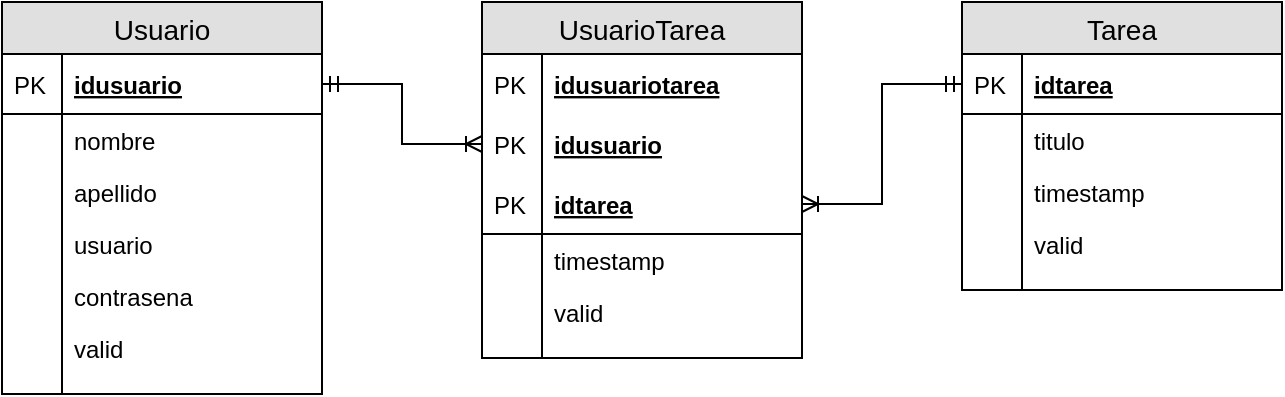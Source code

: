 <mxfile version="12.5.3" type="device"><diagram id="uQTGbBXQxxzexWgtdtuu" name="Página-1"><mxGraphModel dx="1086" dy="806" grid="1" gridSize="10" guides="1" tooltips="1" connect="1" arrows="1" fold="1" page="1" pageScale="1" pageWidth="827" pageHeight="1169" math="0" shadow="0"><root><mxCell id="0"/><mxCell id="1" parent="0"/><mxCell id="ekZbCK5TNpeI5XeCx20Y-1" value="Usuario" style="swimlane;fontStyle=0;childLayout=stackLayout;horizontal=1;startSize=26;fillColor=#e0e0e0;horizontalStack=0;resizeParent=1;resizeParentMax=0;resizeLast=0;collapsible=1;marginBottom=0;swimlaneFillColor=#ffffff;align=center;fontSize=14;" parent="1" vertex="1"><mxGeometry x="40" y="160" width="160" height="196" as="geometry"/></mxCell><mxCell id="ekZbCK5TNpeI5XeCx20Y-2" value="idusuario" style="shape=partialRectangle;top=0;left=0;right=0;bottom=1;align=left;verticalAlign=middle;fillColor=none;spacingLeft=34;spacingRight=4;overflow=hidden;rotatable=0;points=[[0,0.5],[1,0.5]];portConstraint=eastwest;dropTarget=0;fontStyle=5;fontSize=12;" parent="ekZbCK5TNpeI5XeCx20Y-1" vertex="1"><mxGeometry y="26" width="160" height="30" as="geometry"/></mxCell><mxCell id="ekZbCK5TNpeI5XeCx20Y-3" value="PK" style="shape=partialRectangle;top=0;left=0;bottom=0;fillColor=none;align=left;verticalAlign=middle;spacingLeft=4;spacingRight=4;overflow=hidden;rotatable=0;points=[];portConstraint=eastwest;part=1;fontSize=12;" parent="ekZbCK5TNpeI5XeCx20Y-2" vertex="1" connectable="0"><mxGeometry width="30" height="30" as="geometry"/></mxCell><mxCell id="ekZbCK5TNpeI5XeCx20Y-4" value="nombre" style="shape=partialRectangle;top=0;left=0;right=0;bottom=0;align=left;verticalAlign=top;fillColor=none;spacingLeft=34;spacingRight=4;overflow=hidden;rotatable=0;points=[[0,0.5],[1,0.5]];portConstraint=eastwest;dropTarget=0;fontSize=12;" parent="ekZbCK5TNpeI5XeCx20Y-1" vertex="1"><mxGeometry y="56" width="160" height="26" as="geometry"/></mxCell><mxCell id="ekZbCK5TNpeI5XeCx20Y-5" value="" style="shape=partialRectangle;top=0;left=0;bottom=0;fillColor=none;align=left;verticalAlign=top;spacingLeft=4;spacingRight=4;overflow=hidden;rotatable=0;points=[];portConstraint=eastwest;part=1;fontSize=12;" parent="ekZbCK5TNpeI5XeCx20Y-4" vertex="1" connectable="0"><mxGeometry width="30" height="26" as="geometry"/></mxCell><mxCell id="PpWadUMc04bqlEsMniNv-3" value="apellido" style="shape=partialRectangle;top=0;left=0;right=0;bottom=0;align=left;verticalAlign=top;fillColor=none;spacingLeft=34;spacingRight=4;overflow=hidden;rotatable=0;points=[[0,0.5],[1,0.5]];portConstraint=eastwest;dropTarget=0;fontSize=12;" vertex="1" parent="ekZbCK5TNpeI5XeCx20Y-1"><mxGeometry y="82" width="160" height="26" as="geometry"/></mxCell><mxCell id="PpWadUMc04bqlEsMniNv-4" value="" style="shape=partialRectangle;top=0;left=0;bottom=0;fillColor=none;align=left;verticalAlign=top;spacingLeft=4;spacingRight=4;overflow=hidden;rotatable=0;points=[];portConstraint=eastwest;part=1;fontSize=12;" vertex="1" connectable="0" parent="PpWadUMc04bqlEsMniNv-3"><mxGeometry width="30" height="26" as="geometry"/></mxCell><mxCell id="ekZbCK5TNpeI5XeCx20Y-6" value="usuario" style="shape=partialRectangle;top=0;left=0;right=0;bottom=0;align=left;verticalAlign=top;fillColor=none;spacingLeft=34;spacingRight=4;overflow=hidden;rotatable=0;points=[[0,0.5],[1,0.5]];portConstraint=eastwest;dropTarget=0;fontSize=12;" parent="ekZbCK5TNpeI5XeCx20Y-1" vertex="1"><mxGeometry y="108" width="160" height="26" as="geometry"/></mxCell><mxCell id="ekZbCK5TNpeI5XeCx20Y-7" value="" style="shape=partialRectangle;top=0;left=0;bottom=0;fillColor=none;align=left;verticalAlign=top;spacingLeft=4;spacingRight=4;overflow=hidden;rotatable=0;points=[];portConstraint=eastwest;part=1;fontSize=12;" parent="ekZbCK5TNpeI5XeCx20Y-6" vertex="1" connectable="0"><mxGeometry width="30" height="26" as="geometry"/></mxCell><mxCell id="PpWadUMc04bqlEsMniNv-1" value="contrasena" style="shape=partialRectangle;top=0;left=0;right=0;bottom=0;align=left;verticalAlign=top;fillColor=none;spacingLeft=34;spacingRight=4;overflow=hidden;rotatable=0;points=[[0,0.5],[1,0.5]];portConstraint=eastwest;dropTarget=0;fontSize=12;" vertex="1" parent="ekZbCK5TNpeI5XeCx20Y-1"><mxGeometry y="134" width="160" height="26" as="geometry"/></mxCell><mxCell id="PpWadUMc04bqlEsMniNv-2" value="" style="shape=partialRectangle;top=0;left=0;bottom=0;fillColor=none;align=left;verticalAlign=top;spacingLeft=4;spacingRight=4;overflow=hidden;rotatable=0;points=[];portConstraint=eastwest;part=1;fontSize=12;" vertex="1" connectable="0" parent="PpWadUMc04bqlEsMniNv-1"><mxGeometry width="30" height="26" as="geometry"/></mxCell><mxCell id="ekZbCK5TNpeI5XeCx20Y-8" value="valid" style="shape=partialRectangle;top=0;left=0;right=0;bottom=0;align=left;verticalAlign=top;fillColor=none;spacingLeft=34;spacingRight=4;overflow=hidden;rotatable=0;points=[[0,0.5],[1,0.5]];portConstraint=eastwest;dropTarget=0;fontSize=12;" parent="ekZbCK5TNpeI5XeCx20Y-1" vertex="1"><mxGeometry y="160" width="160" height="26" as="geometry"/></mxCell><mxCell id="ekZbCK5TNpeI5XeCx20Y-9" value="" style="shape=partialRectangle;top=0;left=0;bottom=0;fillColor=none;align=left;verticalAlign=top;spacingLeft=4;spacingRight=4;overflow=hidden;rotatable=0;points=[];portConstraint=eastwest;part=1;fontSize=12;" parent="ekZbCK5TNpeI5XeCx20Y-8" vertex="1" connectable="0"><mxGeometry width="30" height="26" as="geometry"/></mxCell><mxCell id="ekZbCK5TNpeI5XeCx20Y-10" value="" style="shape=partialRectangle;top=0;left=0;right=0;bottom=0;align=left;verticalAlign=top;fillColor=none;spacingLeft=34;spacingRight=4;overflow=hidden;rotatable=0;points=[[0,0.5],[1,0.5]];portConstraint=eastwest;dropTarget=0;fontSize=12;" parent="ekZbCK5TNpeI5XeCx20Y-1" vertex="1"><mxGeometry y="186" width="160" height="10" as="geometry"/></mxCell><mxCell id="ekZbCK5TNpeI5XeCx20Y-11" value="" style="shape=partialRectangle;top=0;left=0;bottom=0;fillColor=none;align=left;verticalAlign=top;spacingLeft=4;spacingRight=4;overflow=hidden;rotatable=0;points=[];portConstraint=eastwest;part=1;fontSize=12;" parent="ekZbCK5TNpeI5XeCx20Y-10" vertex="1" connectable="0"><mxGeometry width="30" height="10" as="geometry"/></mxCell><mxCell id="ekZbCK5TNpeI5XeCx20Y-12" value="UsuarioTarea" style="swimlane;fontStyle=0;childLayout=stackLayout;horizontal=1;startSize=26;fillColor=#e0e0e0;horizontalStack=0;resizeParent=1;resizeParentMax=0;resizeLast=0;collapsible=1;marginBottom=0;swimlaneFillColor=#ffffff;align=center;fontSize=14;" parent="1" vertex="1"><mxGeometry x="280" y="160" width="160" height="178" as="geometry"/></mxCell><mxCell id="ekZbCK5TNpeI5XeCx20Y-25" value="idusuariotarea" style="shape=partialRectangle;top=0;left=0;right=0;bottom=1;align=left;verticalAlign=middle;fillColor=none;spacingLeft=34;spacingRight=4;overflow=hidden;rotatable=0;points=[[0,0.5],[1,0.5]];portConstraint=eastwest;dropTarget=0;fontStyle=5;fontSize=12;strokeColor=none;" parent="ekZbCK5TNpeI5XeCx20Y-12" vertex="1"><mxGeometry y="26" width="160" height="30" as="geometry"/></mxCell><mxCell id="ekZbCK5TNpeI5XeCx20Y-26" value="PK" style="shape=partialRectangle;top=0;left=0;bottom=0;fillColor=none;align=left;verticalAlign=middle;spacingLeft=4;spacingRight=4;overflow=hidden;rotatable=0;points=[];portConstraint=eastwest;part=1;fontSize=12;" parent="ekZbCK5TNpeI5XeCx20Y-25" vertex="1" connectable="0"><mxGeometry width="30" height="30" as="geometry"/></mxCell><mxCell id="ekZbCK5TNpeI5XeCx20Y-13" value="idusuario" style="shape=partialRectangle;top=0;left=0;right=0;bottom=1;align=left;verticalAlign=middle;fillColor=none;spacingLeft=34;spacingRight=4;overflow=hidden;rotatable=0;points=[[0,0.5],[1,0.5]];portConstraint=eastwest;dropTarget=0;fontStyle=5;fontSize=12;strokeColor=none;" parent="ekZbCK5TNpeI5XeCx20Y-12" vertex="1"><mxGeometry y="56" width="160" height="30" as="geometry"/></mxCell><mxCell id="ekZbCK5TNpeI5XeCx20Y-14" value="PK" style="shape=partialRectangle;top=0;left=0;bottom=0;fillColor=none;align=left;verticalAlign=middle;spacingLeft=4;spacingRight=4;overflow=hidden;rotatable=0;points=[];portConstraint=eastwest;part=1;fontSize=12;" parent="ekZbCK5TNpeI5XeCx20Y-13" vertex="1" connectable="0"><mxGeometry width="30" height="30" as="geometry"/></mxCell><mxCell id="ekZbCK5TNpeI5XeCx20Y-23" value="idtarea" style="shape=partialRectangle;top=0;left=0;right=0;bottom=1;align=left;verticalAlign=middle;fillColor=none;spacingLeft=34;spacingRight=4;overflow=hidden;rotatable=0;points=[[0,0.5],[1,0.5]];portConstraint=eastwest;dropTarget=0;fontStyle=5;fontSize=12;" parent="ekZbCK5TNpeI5XeCx20Y-12" vertex="1"><mxGeometry y="86" width="160" height="30" as="geometry"/></mxCell><mxCell id="ekZbCK5TNpeI5XeCx20Y-24" value="PK" style="shape=partialRectangle;top=0;left=0;bottom=0;fillColor=none;align=left;verticalAlign=middle;spacingLeft=4;spacingRight=4;overflow=hidden;rotatable=0;points=[];portConstraint=eastwest;part=1;fontSize=12;" parent="ekZbCK5TNpeI5XeCx20Y-23" vertex="1" connectable="0"><mxGeometry width="30" height="30" as="geometry"/></mxCell><mxCell id="ekZbCK5TNpeI5XeCx20Y-15" value="timestamp" style="shape=partialRectangle;top=0;left=0;right=0;bottom=0;align=left;verticalAlign=top;fillColor=none;spacingLeft=34;spacingRight=4;overflow=hidden;rotatable=0;points=[[0,0.5],[1,0.5]];portConstraint=eastwest;dropTarget=0;fontSize=12;" parent="ekZbCK5TNpeI5XeCx20Y-12" vertex="1"><mxGeometry y="116" width="160" height="26" as="geometry"/></mxCell><mxCell id="ekZbCK5TNpeI5XeCx20Y-16" value="" style="shape=partialRectangle;top=0;left=0;bottom=0;fillColor=none;align=left;verticalAlign=top;spacingLeft=4;spacingRight=4;overflow=hidden;rotatable=0;points=[];portConstraint=eastwest;part=1;fontSize=12;" parent="ekZbCK5TNpeI5XeCx20Y-15" vertex="1" connectable="0"><mxGeometry width="30" height="26" as="geometry"/></mxCell><mxCell id="ekZbCK5TNpeI5XeCx20Y-19" value="valid" style="shape=partialRectangle;top=0;left=0;right=0;bottom=0;align=left;verticalAlign=top;fillColor=none;spacingLeft=34;spacingRight=4;overflow=hidden;rotatable=0;points=[[0,0.5],[1,0.5]];portConstraint=eastwest;dropTarget=0;fontSize=12;" parent="ekZbCK5TNpeI5XeCx20Y-12" vertex="1"><mxGeometry y="142" width="160" height="26" as="geometry"/></mxCell><mxCell id="ekZbCK5TNpeI5XeCx20Y-20" value="" style="shape=partialRectangle;top=0;left=0;bottom=0;fillColor=none;align=left;verticalAlign=top;spacingLeft=4;spacingRight=4;overflow=hidden;rotatable=0;points=[];portConstraint=eastwest;part=1;fontSize=12;" parent="ekZbCK5TNpeI5XeCx20Y-19" vertex="1" connectable="0"><mxGeometry width="30" height="26" as="geometry"/></mxCell><mxCell id="ekZbCK5TNpeI5XeCx20Y-21" value="" style="shape=partialRectangle;top=0;left=0;right=0;bottom=0;align=left;verticalAlign=top;fillColor=none;spacingLeft=34;spacingRight=4;overflow=hidden;rotatable=0;points=[[0,0.5],[1,0.5]];portConstraint=eastwest;dropTarget=0;fontSize=12;" parent="ekZbCK5TNpeI5XeCx20Y-12" vertex="1"><mxGeometry y="168" width="160" height="10" as="geometry"/></mxCell><mxCell id="ekZbCK5TNpeI5XeCx20Y-22" value="" style="shape=partialRectangle;top=0;left=0;bottom=0;fillColor=none;align=left;verticalAlign=top;spacingLeft=4;spacingRight=4;overflow=hidden;rotatable=0;points=[];portConstraint=eastwest;part=1;fontSize=12;" parent="ekZbCK5TNpeI5XeCx20Y-21" vertex="1" connectable="0"><mxGeometry width="30" height="10" as="geometry"/></mxCell><mxCell id="ekZbCK5TNpeI5XeCx20Y-27" style="edgeStyle=orthogonalEdgeStyle;rounded=0;orthogonalLoop=1;jettySize=auto;html=1;exitX=1;exitY=0.5;exitDx=0;exitDy=0;entryX=0;entryY=0.5;entryDx=0;entryDy=0;endArrow=ERoneToMany;endFill=0;startArrow=ERmandOne;startFill=0;" parent="1" source="ekZbCK5TNpeI5XeCx20Y-2" target="ekZbCK5TNpeI5XeCx20Y-13" edge="1"><mxGeometry relative="1" as="geometry"/></mxCell><mxCell id="ekZbCK5TNpeI5XeCx20Y-28" value="Tarea" style="swimlane;fontStyle=0;childLayout=stackLayout;horizontal=1;startSize=26;fillColor=#e0e0e0;horizontalStack=0;resizeParent=1;resizeParentMax=0;resizeLast=0;collapsible=1;marginBottom=0;swimlaneFillColor=#ffffff;align=center;fontSize=14;" parent="1" vertex="1"><mxGeometry x="520" y="160" width="160" height="144" as="geometry"/></mxCell><mxCell id="ekZbCK5TNpeI5XeCx20Y-33" value="idtarea" style="shape=partialRectangle;top=0;left=0;right=0;bottom=1;align=left;verticalAlign=middle;fillColor=none;spacingLeft=34;spacingRight=4;overflow=hidden;rotatable=0;points=[[0,0.5],[1,0.5]];portConstraint=eastwest;dropTarget=0;fontStyle=5;fontSize=12;" parent="ekZbCK5TNpeI5XeCx20Y-28" vertex="1"><mxGeometry y="26" width="160" height="30" as="geometry"/></mxCell><mxCell id="ekZbCK5TNpeI5XeCx20Y-34" value="PK" style="shape=partialRectangle;top=0;left=0;bottom=0;fillColor=none;align=left;verticalAlign=middle;spacingLeft=4;spacingRight=4;overflow=hidden;rotatable=0;points=[];portConstraint=eastwest;part=1;fontSize=12;" parent="ekZbCK5TNpeI5XeCx20Y-33" vertex="1" connectable="0"><mxGeometry width="30" height="30" as="geometry"/></mxCell><mxCell id="ekZbCK5TNpeI5XeCx20Y-35" value="titulo" style="shape=partialRectangle;top=0;left=0;right=0;bottom=0;align=left;verticalAlign=top;fillColor=none;spacingLeft=34;spacingRight=4;overflow=hidden;rotatable=0;points=[[0,0.5],[1,0.5]];portConstraint=eastwest;dropTarget=0;fontSize=12;" parent="ekZbCK5TNpeI5XeCx20Y-28" vertex="1"><mxGeometry y="56" width="160" height="26" as="geometry"/></mxCell><mxCell id="ekZbCK5TNpeI5XeCx20Y-36" value="" style="shape=partialRectangle;top=0;left=0;bottom=0;fillColor=none;align=left;verticalAlign=top;spacingLeft=4;spacingRight=4;overflow=hidden;rotatable=0;points=[];portConstraint=eastwest;part=1;fontSize=12;" parent="ekZbCK5TNpeI5XeCx20Y-35" vertex="1" connectable="0"><mxGeometry width="30" height="26" as="geometry"/></mxCell><mxCell id="ekZbCK5TNpeI5XeCx20Y-41" value="timestamp" style="shape=partialRectangle;top=0;left=0;right=0;bottom=0;align=left;verticalAlign=top;fillColor=none;spacingLeft=34;spacingRight=4;overflow=hidden;rotatable=0;points=[[0,0.5],[1,0.5]];portConstraint=eastwest;dropTarget=0;fontSize=12;" parent="ekZbCK5TNpeI5XeCx20Y-28" vertex="1"><mxGeometry y="82" width="160" height="26" as="geometry"/></mxCell><mxCell id="ekZbCK5TNpeI5XeCx20Y-42" value="" style="shape=partialRectangle;top=0;left=0;bottom=0;fillColor=none;align=left;verticalAlign=top;spacingLeft=4;spacingRight=4;overflow=hidden;rotatable=0;points=[];portConstraint=eastwest;part=1;fontSize=12;" parent="ekZbCK5TNpeI5XeCx20Y-41" vertex="1" connectable="0"><mxGeometry width="30" height="26" as="geometry"/></mxCell><mxCell id="ekZbCK5TNpeI5XeCx20Y-37" value="valid" style="shape=partialRectangle;top=0;left=0;right=0;bottom=0;align=left;verticalAlign=top;fillColor=none;spacingLeft=34;spacingRight=4;overflow=hidden;rotatable=0;points=[[0,0.5],[1,0.5]];portConstraint=eastwest;dropTarget=0;fontSize=12;" parent="ekZbCK5TNpeI5XeCx20Y-28" vertex="1"><mxGeometry y="108" width="160" height="26" as="geometry"/></mxCell><mxCell id="ekZbCK5TNpeI5XeCx20Y-38" value="" style="shape=partialRectangle;top=0;left=0;bottom=0;fillColor=none;align=left;verticalAlign=top;spacingLeft=4;spacingRight=4;overflow=hidden;rotatable=0;points=[];portConstraint=eastwest;part=1;fontSize=12;" parent="ekZbCK5TNpeI5XeCx20Y-37" vertex="1" connectable="0"><mxGeometry width="30" height="26" as="geometry"/></mxCell><mxCell id="ekZbCK5TNpeI5XeCx20Y-39" value="" style="shape=partialRectangle;top=0;left=0;right=0;bottom=0;align=left;verticalAlign=top;fillColor=none;spacingLeft=34;spacingRight=4;overflow=hidden;rotatable=0;points=[[0,0.5],[1,0.5]];portConstraint=eastwest;dropTarget=0;fontSize=12;" parent="ekZbCK5TNpeI5XeCx20Y-28" vertex="1"><mxGeometry y="134" width="160" height="10" as="geometry"/></mxCell><mxCell id="ekZbCK5TNpeI5XeCx20Y-40" value="" style="shape=partialRectangle;top=0;left=0;bottom=0;fillColor=none;align=left;verticalAlign=top;spacingLeft=4;spacingRight=4;overflow=hidden;rotatable=0;points=[];portConstraint=eastwest;part=1;fontSize=12;" parent="ekZbCK5TNpeI5XeCx20Y-39" vertex="1" connectable="0"><mxGeometry width="30" height="10" as="geometry"/></mxCell><mxCell id="ekZbCK5TNpeI5XeCx20Y-44" style="edgeStyle=orthogonalEdgeStyle;rounded=0;orthogonalLoop=1;jettySize=auto;html=1;exitX=0;exitY=0.5;exitDx=0;exitDy=0;startArrow=ERmandOne;startFill=0;endArrow=ERoneToMany;endFill=0;" parent="1" source="ekZbCK5TNpeI5XeCx20Y-33" target="ekZbCK5TNpeI5XeCx20Y-23" edge="1"><mxGeometry relative="1" as="geometry"/></mxCell></root></mxGraphModel></diagram></mxfile>
